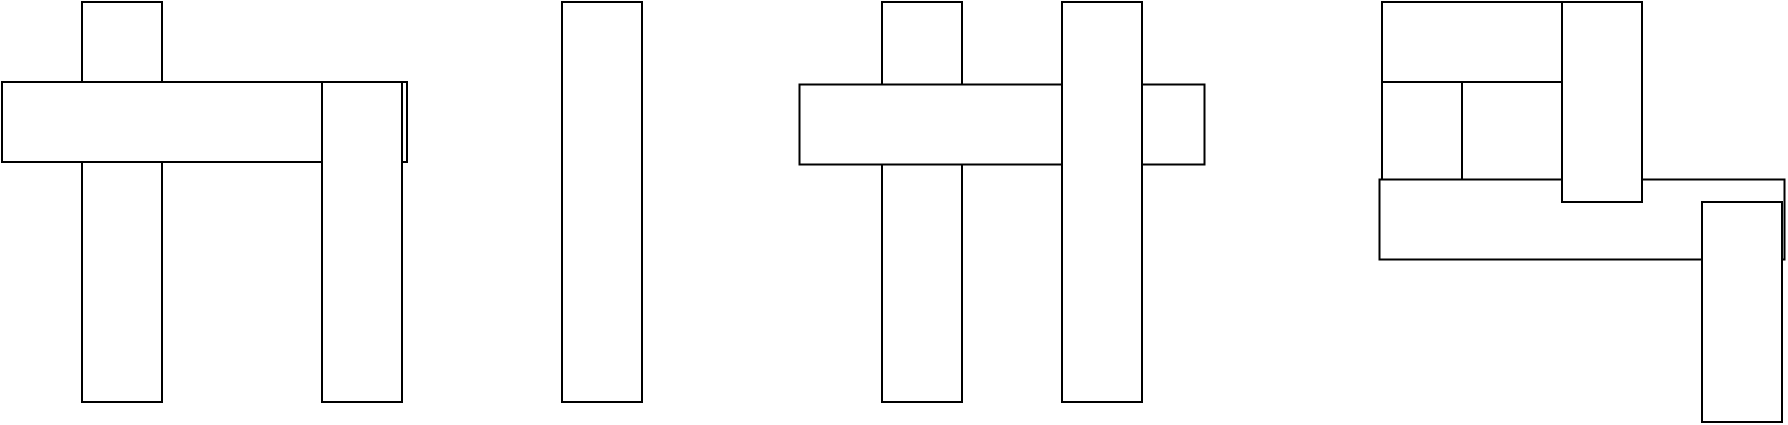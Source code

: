 <mxfile version="24.7.7">
  <diagram name="Page-1" id="0Ts9ibK9JVukK6FJ1Lio">
    <mxGraphModel dx="1346" dy="818" grid="1" gridSize="10" guides="1" tooltips="1" connect="1" arrows="1" fold="1" page="1" pageScale="1" pageWidth="850" pageHeight="1100" math="0" shadow="0">
      <root>
        <mxCell id="0" />
        <mxCell id="1" parent="0" />
        <mxCell id="0yTKj22x2rmGOmd5odmY-1" value="" style="rounded=0;whiteSpace=wrap;html=1;" vertex="1" parent="1">
          <mxGeometry x="360" y="400" width="40" height="200" as="geometry" />
        </mxCell>
        <mxCell id="0yTKj22x2rmGOmd5odmY-2" value="" style="rounded=0;whiteSpace=wrap;html=1;rotation=-90;" vertex="1" parent="1">
          <mxGeometry x="401.25" y="358.75" width="40" height="202.5" as="geometry" />
        </mxCell>
        <mxCell id="0yTKj22x2rmGOmd5odmY-3" value="" style="rounded=0;whiteSpace=wrap;html=1;rotation=0;" vertex="1" parent="1">
          <mxGeometry x="480" y="440" width="40" height="160" as="geometry" />
        </mxCell>
        <mxCell id="0yTKj22x2rmGOmd5odmY-4" value="" style="rounded=0;whiteSpace=wrap;html=1;" vertex="1" parent="1">
          <mxGeometry x="600" y="400" width="40" height="200" as="geometry" />
        </mxCell>
        <mxCell id="0yTKj22x2rmGOmd5odmY-5" value="" style="rounded=0;whiteSpace=wrap;html=1;" vertex="1" parent="1">
          <mxGeometry x="760" y="400" width="40" height="200" as="geometry" />
        </mxCell>
        <mxCell id="0yTKj22x2rmGOmd5odmY-7" value="" style="rounded=0;whiteSpace=wrap;html=1;rotation=-90;" vertex="1" parent="1">
          <mxGeometry x="800" y="360" width="40" height="202.5" as="geometry" />
        </mxCell>
        <mxCell id="0yTKj22x2rmGOmd5odmY-9" value="" style="rounded=0;whiteSpace=wrap;html=1;" vertex="1" parent="1">
          <mxGeometry x="850" y="400" width="40" height="200" as="geometry" />
        </mxCell>
        <mxCell id="0yTKj22x2rmGOmd5odmY-10" value="" style="rounded=0;whiteSpace=wrap;html=1;" vertex="1" parent="1">
          <mxGeometry x="1010" y="440" width="40" height="70" as="geometry" />
        </mxCell>
        <mxCell id="0yTKj22x2rmGOmd5odmY-12" value="" style="rounded=0;whiteSpace=wrap;html=1;rotation=-90;" vertex="1" parent="1">
          <mxGeometry x="1090" y="407.5" width="40" height="202.5" as="geometry" />
        </mxCell>
        <mxCell id="0yTKj22x2rmGOmd5odmY-13" value="" style="rounded=0;whiteSpace=wrap;html=1;" vertex="1" parent="1">
          <mxGeometry x="1170" y="500" width="40" height="110" as="geometry" />
        </mxCell>
        <mxCell id="0yTKj22x2rmGOmd5odmY-14" value="" style="rounded=0;whiteSpace=wrap;html=1;rotation=-90;" vertex="1" parent="1">
          <mxGeometry x="1040" y="370" width="40" height="100" as="geometry" />
        </mxCell>
        <mxCell id="0yTKj22x2rmGOmd5odmY-15" value="" style="rounded=0;whiteSpace=wrap;html=1;rotation=0;" vertex="1" parent="1">
          <mxGeometry x="1100" y="400" width="40" height="100" as="geometry" />
        </mxCell>
      </root>
    </mxGraphModel>
  </diagram>
</mxfile>
